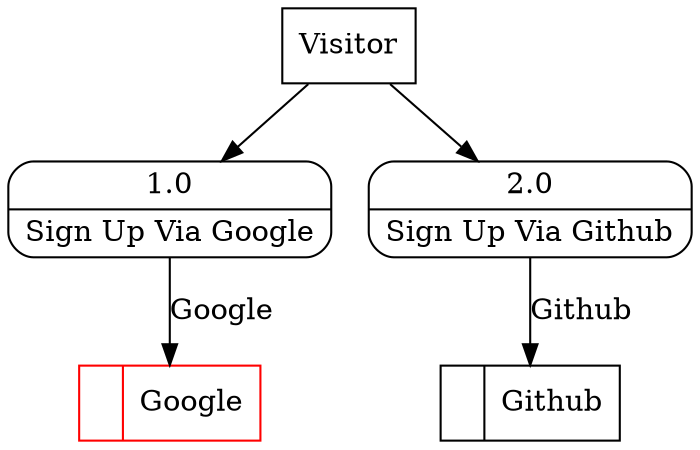 digraph dfd2{ 
node[shape=record]
200 [label="<f0>  |<f1> Google " color=red];
201 [label="<f0>  |<f1> Github " ];
202 [label="Visitor" shape=box];
203 [label="{<f0> 1.0|<f1> Sign Up Via Google }" shape=Mrecord];
204 [label="{<f0> 2.0|<f1> Sign Up Via Github }" shape=Mrecord];
202 -> 203
202 -> 204
203 -> 200 [label="Google"]
204 -> 201 [label="Github"]
}